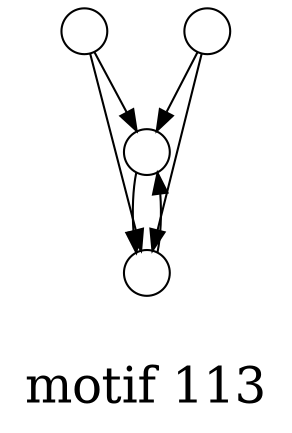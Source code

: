 /*****
motif 113
*****/

digraph G {
  graph [splines=false overlap=false]
  node  [shape=ellipse, width=0.3, height=0.3, label=""]
  0 ;
  1 ;
  2 ;
  3 ;
  0 -> 1;
  0 -> 2;
  1 -> 2;
  2 -> 1;
  3 -> 1;
  3 -> 2;
  label = "\nmotif 113\n";  fontsize=24;
}
